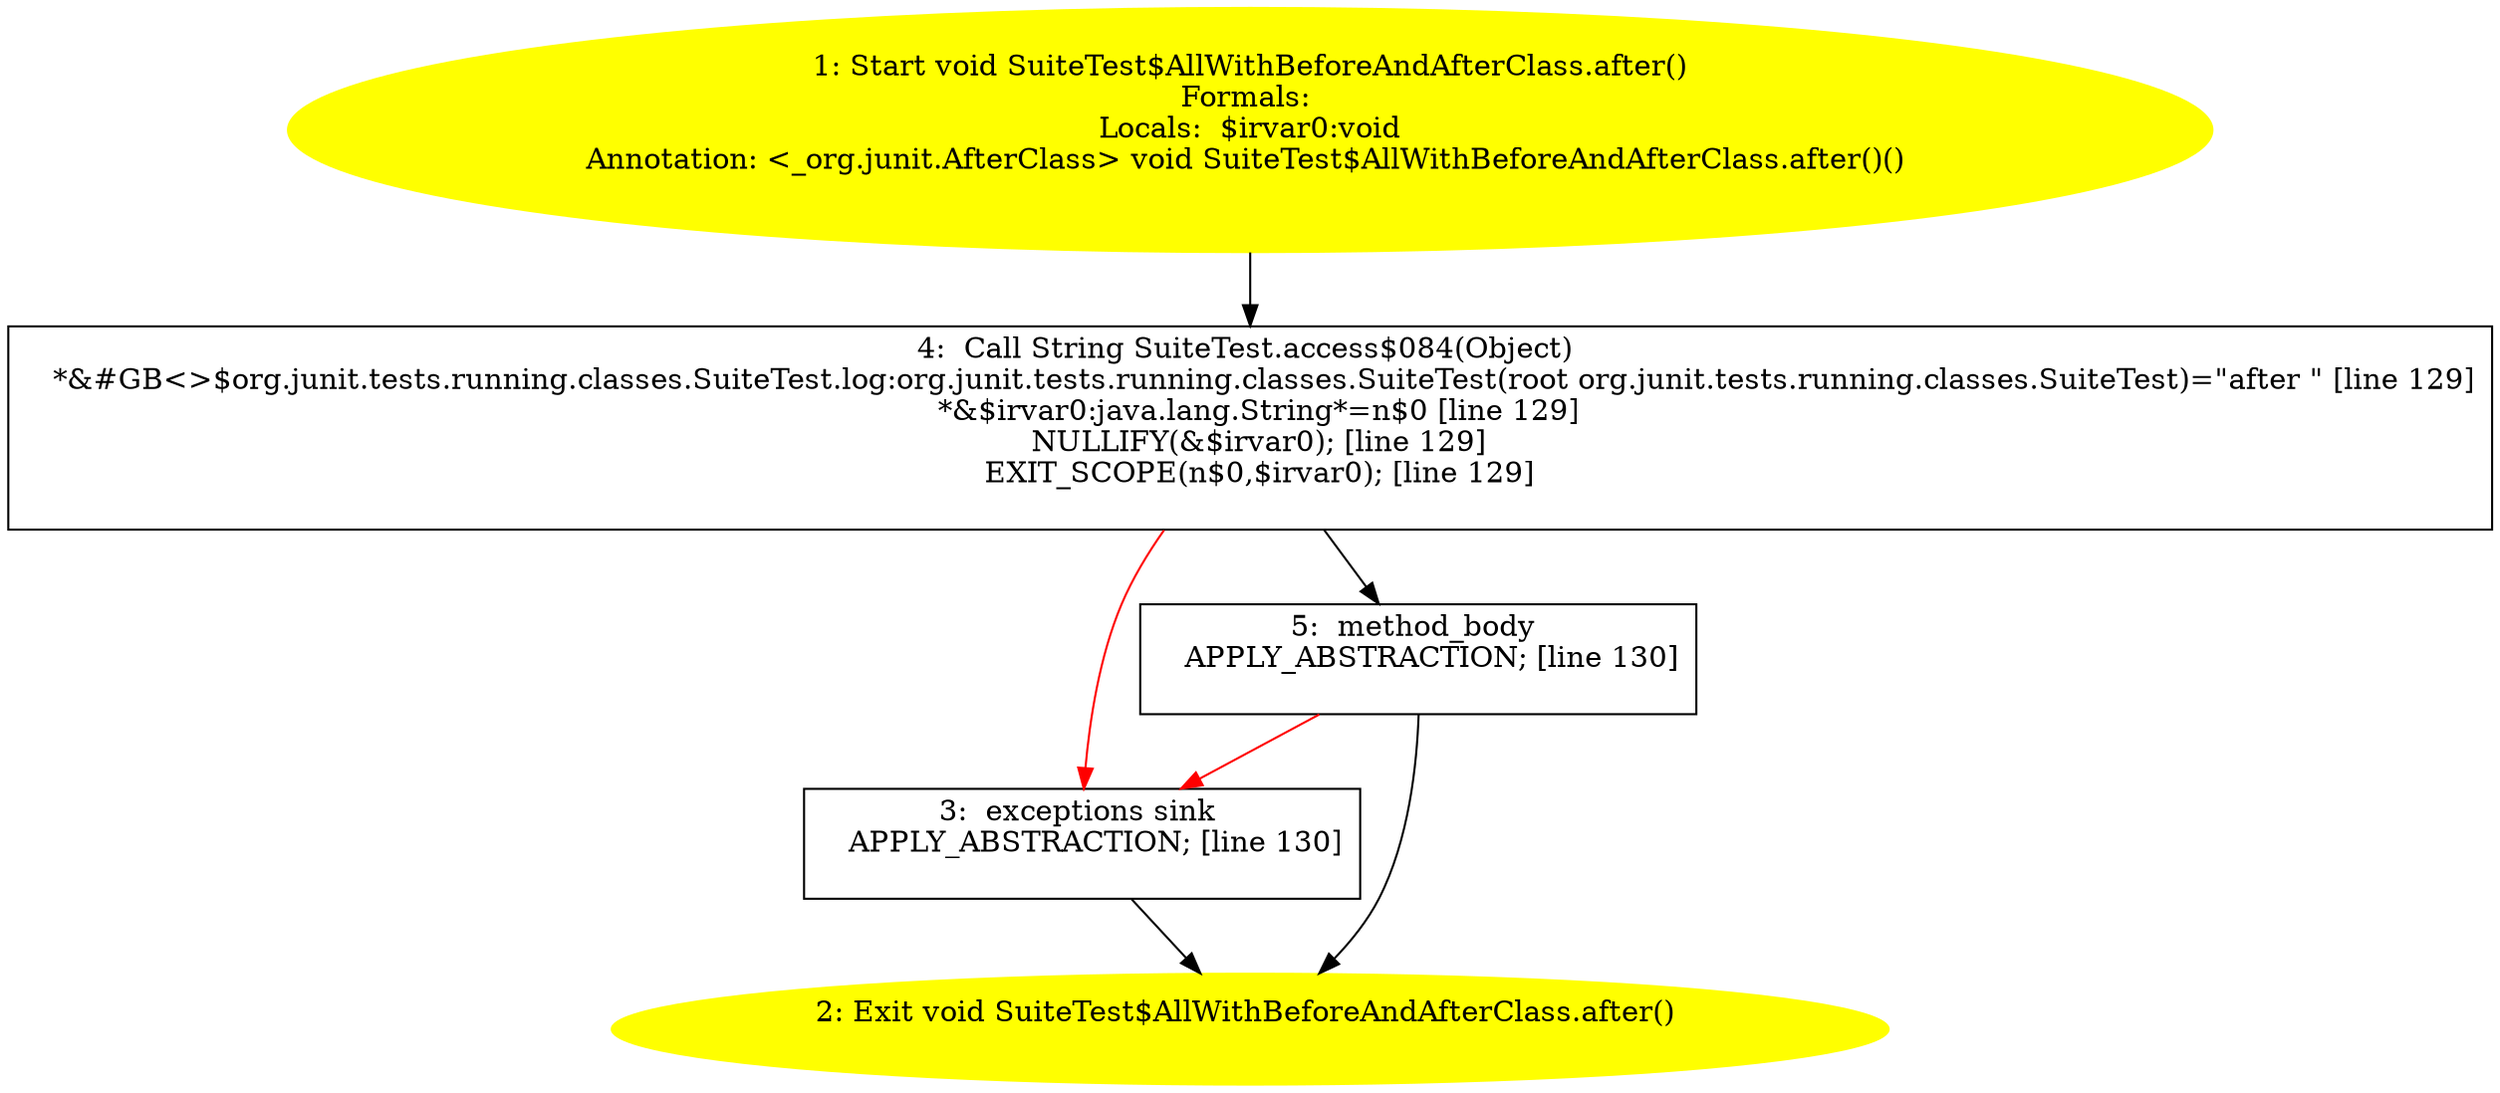 /* @generated */
digraph cfg {
"org.junit.tests.running.classes.SuiteTest$AllWithBeforeAndAfterClass.after():void.133af5daf2336829a7751138404d5adf_1" [label="1: Start void SuiteTest$AllWithBeforeAndAfterClass.after()\nFormals: \nLocals:  $irvar0:void\nAnnotation: <_org.junit.AfterClass> void SuiteTest$AllWithBeforeAndAfterClass.after()() \n  " color=yellow style=filled]
	

	 "org.junit.tests.running.classes.SuiteTest$AllWithBeforeAndAfterClass.after():void.133af5daf2336829a7751138404d5adf_1" -> "org.junit.tests.running.classes.SuiteTest$AllWithBeforeAndAfterClass.after():void.133af5daf2336829a7751138404d5adf_4" ;
"org.junit.tests.running.classes.SuiteTest$AllWithBeforeAndAfterClass.after():void.133af5daf2336829a7751138404d5adf_2" [label="2: Exit void SuiteTest$AllWithBeforeAndAfterClass.after() \n  " color=yellow style=filled]
	

"org.junit.tests.running.classes.SuiteTest$AllWithBeforeAndAfterClass.after():void.133af5daf2336829a7751138404d5adf_3" [label="3:  exceptions sink \n   APPLY_ABSTRACTION; [line 130]\n " shape="box"]
	

	 "org.junit.tests.running.classes.SuiteTest$AllWithBeforeAndAfterClass.after():void.133af5daf2336829a7751138404d5adf_3" -> "org.junit.tests.running.classes.SuiteTest$AllWithBeforeAndAfterClass.after():void.133af5daf2336829a7751138404d5adf_2" ;
"org.junit.tests.running.classes.SuiteTest$AllWithBeforeAndAfterClass.after():void.133af5daf2336829a7751138404d5adf_4" [label="4:  Call String SuiteTest.access$084(Object) \n   *&#GB<>$org.junit.tests.running.classes.SuiteTest.log:org.junit.tests.running.classes.SuiteTest(root org.junit.tests.running.classes.SuiteTest)=\"after \" [line 129]\n  *&$irvar0:java.lang.String*=n$0 [line 129]\n  NULLIFY(&$irvar0); [line 129]\n  EXIT_SCOPE(n$0,$irvar0); [line 129]\n " shape="box"]
	

	 "org.junit.tests.running.classes.SuiteTest$AllWithBeforeAndAfterClass.after():void.133af5daf2336829a7751138404d5adf_4" -> "org.junit.tests.running.classes.SuiteTest$AllWithBeforeAndAfterClass.after():void.133af5daf2336829a7751138404d5adf_5" ;
	 "org.junit.tests.running.classes.SuiteTest$AllWithBeforeAndAfterClass.after():void.133af5daf2336829a7751138404d5adf_4" -> "org.junit.tests.running.classes.SuiteTest$AllWithBeforeAndAfterClass.after():void.133af5daf2336829a7751138404d5adf_3" [color="red" ];
"org.junit.tests.running.classes.SuiteTest$AllWithBeforeAndAfterClass.after():void.133af5daf2336829a7751138404d5adf_5" [label="5:  method_body \n   APPLY_ABSTRACTION; [line 130]\n " shape="box"]
	

	 "org.junit.tests.running.classes.SuiteTest$AllWithBeforeAndAfterClass.after():void.133af5daf2336829a7751138404d5adf_5" -> "org.junit.tests.running.classes.SuiteTest$AllWithBeforeAndAfterClass.after():void.133af5daf2336829a7751138404d5adf_2" ;
	 "org.junit.tests.running.classes.SuiteTest$AllWithBeforeAndAfterClass.after():void.133af5daf2336829a7751138404d5adf_5" -> "org.junit.tests.running.classes.SuiteTest$AllWithBeforeAndAfterClass.after():void.133af5daf2336829a7751138404d5adf_3" [color="red" ];
}
